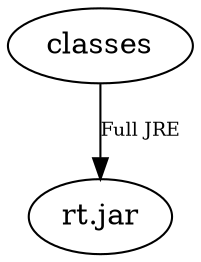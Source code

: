 digraph "summary" {
   "classes"                                          -> "rt.jar"[label="Full JRE\n",fontsize=9];
}
